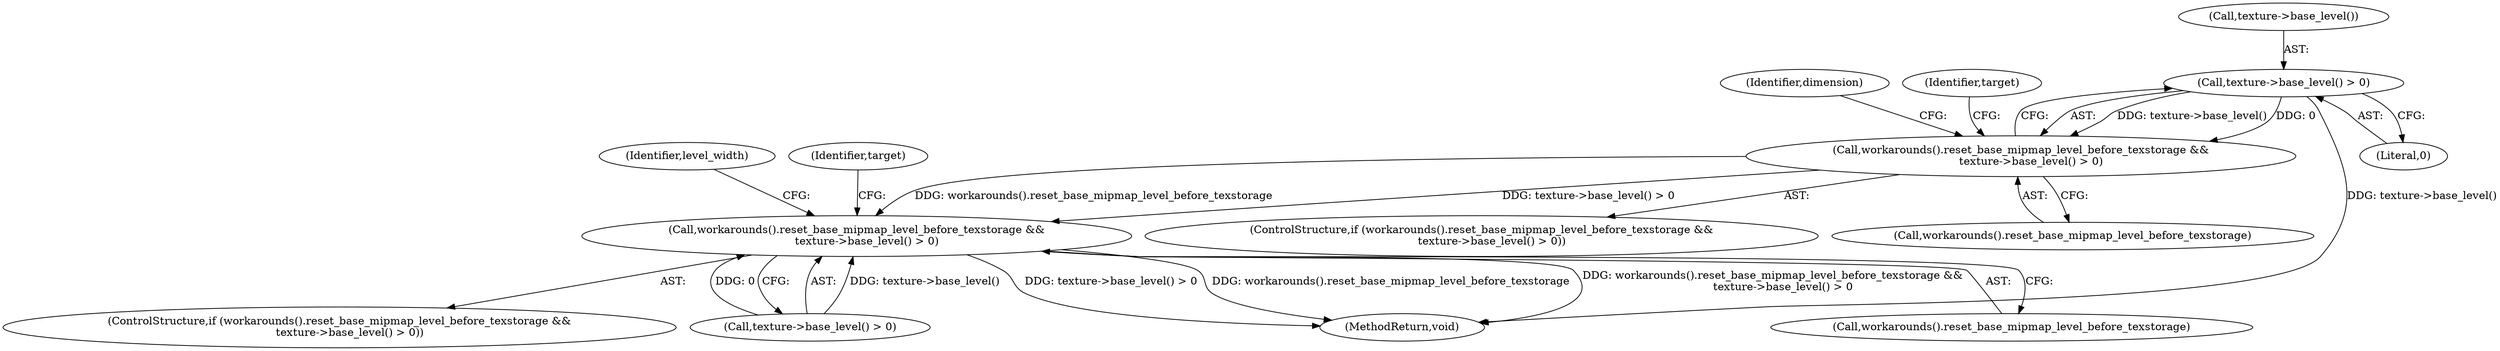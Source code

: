 digraph "1_Chrome_385508dc888ef15d272cdd2705b17996abc519d6_0@del" {
"1000366" [label="(Call,texture->base_level() > 0)"];
"1000362" [label="(Call,workarounds().reset_base_mipmap_level_before_texstorage &&\n      texture->base_level() > 0)"];
"1000394" [label="(Call,workarounds().reset_base_mipmap_level_before_texstorage &&\n      texture->base_level() > 0)"];
"1000375" [label="(Identifier,dimension)"];
"1000408" [label="(Identifier,level_width)"];
"1000363" [label="(Call,workarounds().reset_base_mipmap_level_before_texstorage)"];
"1000402" [label="(Identifier,target)"];
"1000366" [label="(Call,texture->base_level() > 0)"];
"1000513" [label="(MethodReturn,void)"];
"1000368" [label="(Literal,0)"];
"1000367" [label="(Call,texture->base_level())"];
"1000394" [label="(Call,workarounds().reset_base_mipmap_level_before_texstorage &&\n      texture->base_level() > 0)"];
"1000393" [label="(ControlStructure,if (workarounds().reset_base_mipmap_level_before_texstorage &&\n      texture->base_level() > 0))"];
"1000398" [label="(Call,texture->base_level() > 0)"];
"1000362" [label="(Call,workarounds().reset_base_mipmap_level_before_texstorage &&\n      texture->base_level() > 0)"];
"1000361" [label="(ControlStructure,if (workarounds().reset_base_mipmap_level_before_texstorage &&\n      texture->base_level() > 0))"];
"1000395" [label="(Call,workarounds().reset_base_mipmap_level_before_texstorage)"];
"1000370" [label="(Identifier,target)"];
"1000366" -> "1000362"  [label="AST: "];
"1000366" -> "1000368"  [label="CFG: "];
"1000367" -> "1000366"  [label="AST: "];
"1000368" -> "1000366"  [label="AST: "];
"1000362" -> "1000366"  [label="CFG: "];
"1000366" -> "1000513"  [label="DDG: texture->base_level()"];
"1000366" -> "1000362"  [label="DDG: texture->base_level()"];
"1000366" -> "1000362"  [label="DDG: 0"];
"1000362" -> "1000361"  [label="AST: "];
"1000362" -> "1000363"  [label="CFG: "];
"1000363" -> "1000362"  [label="AST: "];
"1000370" -> "1000362"  [label="CFG: "];
"1000375" -> "1000362"  [label="CFG: "];
"1000362" -> "1000394"  [label="DDG: workarounds().reset_base_mipmap_level_before_texstorage"];
"1000362" -> "1000394"  [label="DDG: texture->base_level() > 0"];
"1000394" -> "1000393"  [label="AST: "];
"1000394" -> "1000395"  [label="CFG: "];
"1000394" -> "1000398"  [label="CFG: "];
"1000395" -> "1000394"  [label="AST: "];
"1000398" -> "1000394"  [label="AST: "];
"1000402" -> "1000394"  [label="CFG: "];
"1000408" -> "1000394"  [label="CFG: "];
"1000394" -> "1000513"  [label="DDG: workarounds().reset_base_mipmap_level_before_texstorage &&\n      texture->base_level() > 0"];
"1000394" -> "1000513"  [label="DDG: texture->base_level() > 0"];
"1000394" -> "1000513"  [label="DDG: workarounds().reset_base_mipmap_level_before_texstorage"];
"1000398" -> "1000394"  [label="DDG: texture->base_level()"];
"1000398" -> "1000394"  [label="DDG: 0"];
}
